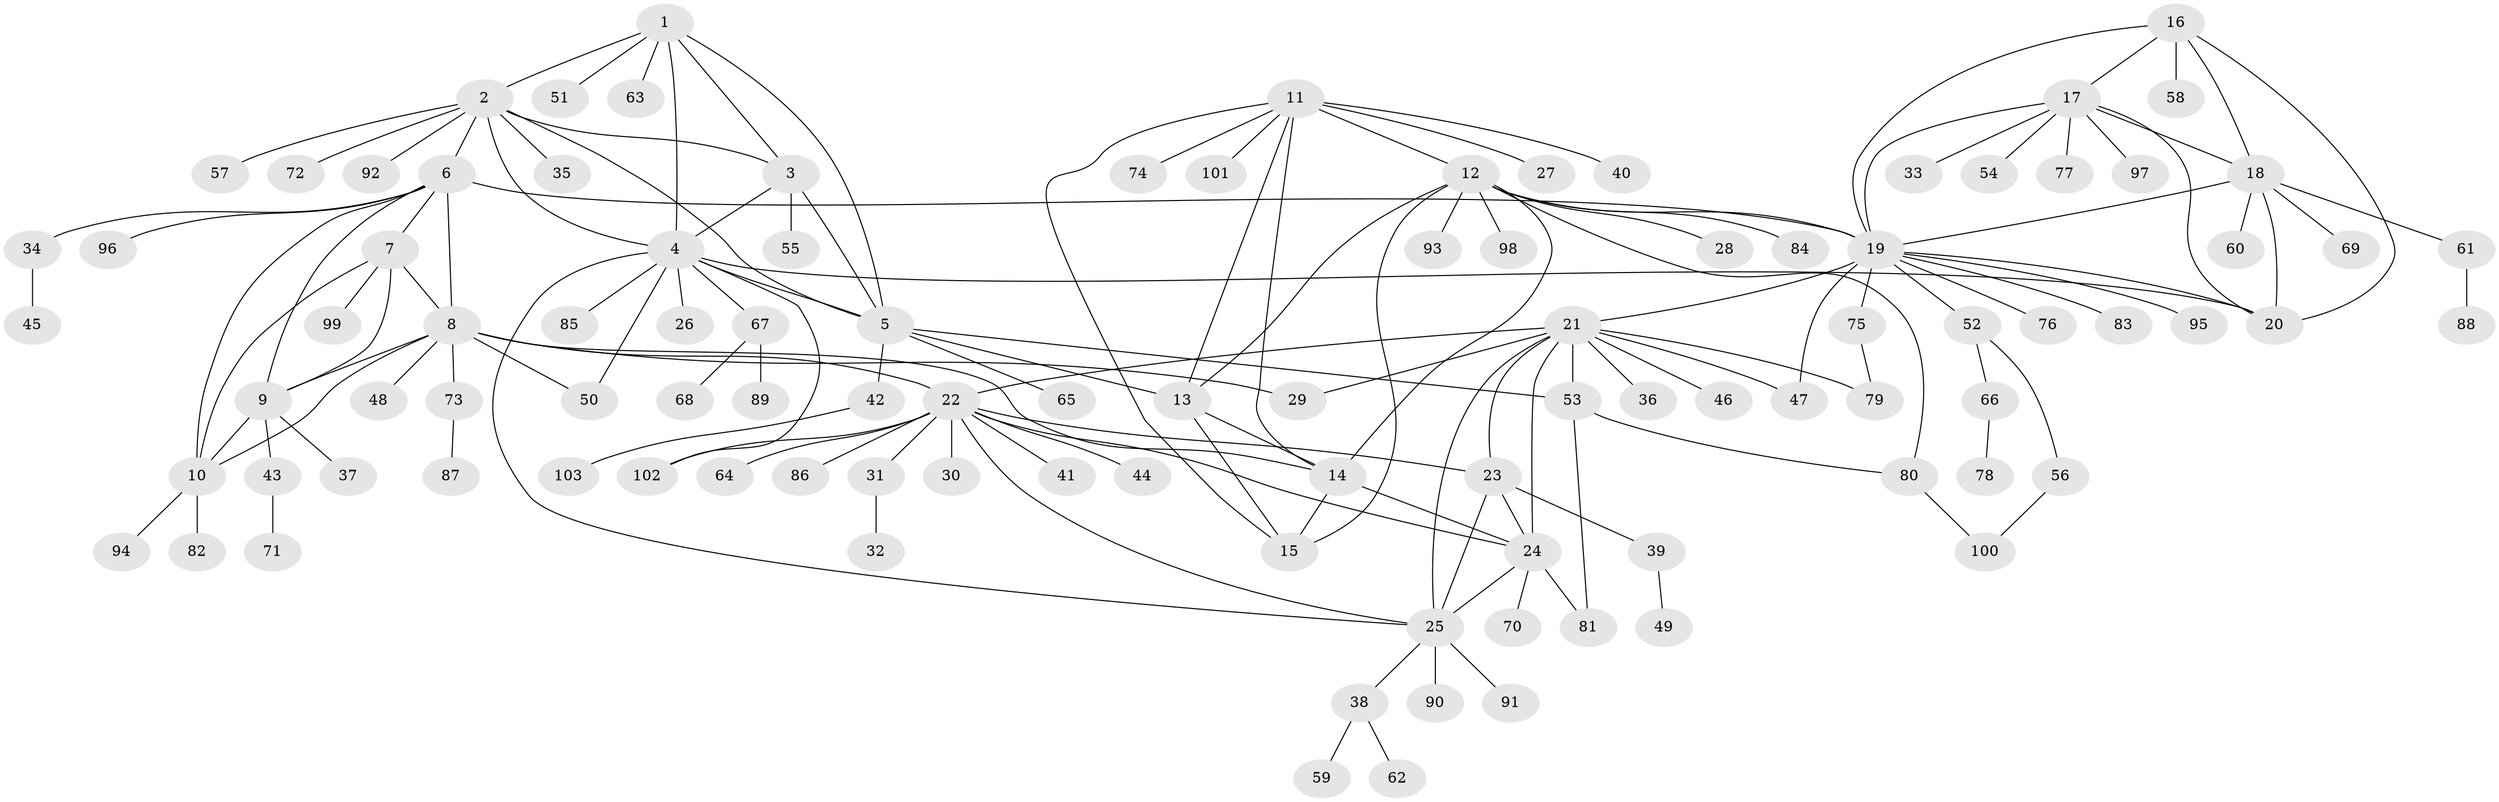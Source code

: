 // coarse degree distribution, {5: 0.08196721311475409, 9: 0.04918032786885246, 2: 0.11475409836065574, 8: 0.03278688524590164, 4: 0.03278688524590164, 1: 0.5245901639344263, 3: 0.04918032786885246, 6: 0.08196721311475409, 10: 0.01639344262295082, 7: 0.01639344262295082}
// Generated by graph-tools (version 1.1) at 2025/37/03/04/25 23:37:39]
// undirected, 103 vertices, 147 edges
graph export_dot {
  node [color=gray90,style=filled];
  1;
  2;
  3;
  4;
  5;
  6;
  7;
  8;
  9;
  10;
  11;
  12;
  13;
  14;
  15;
  16;
  17;
  18;
  19;
  20;
  21;
  22;
  23;
  24;
  25;
  26;
  27;
  28;
  29;
  30;
  31;
  32;
  33;
  34;
  35;
  36;
  37;
  38;
  39;
  40;
  41;
  42;
  43;
  44;
  45;
  46;
  47;
  48;
  49;
  50;
  51;
  52;
  53;
  54;
  55;
  56;
  57;
  58;
  59;
  60;
  61;
  62;
  63;
  64;
  65;
  66;
  67;
  68;
  69;
  70;
  71;
  72;
  73;
  74;
  75;
  76;
  77;
  78;
  79;
  80;
  81;
  82;
  83;
  84;
  85;
  86;
  87;
  88;
  89;
  90;
  91;
  92;
  93;
  94;
  95;
  96;
  97;
  98;
  99;
  100;
  101;
  102;
  103;
  1 -- 2;
  1 -- 3;
  1 -- 4;
  1 -- 5;
  1 -- 51;
  1 -- 63;
  2 -- 3;
  2 -- 4;
  2 -- 5;
  2 -- 6;
  2 -- 35;
  2 -- 57;
  2 -- 72;
  2 -- 92;
  3 -- 4;
  3 -- 5;
  3 -- 55;
  4 -- 5;
  4 -- 20;
  4 -- 25;
  4 -- 26;
  4 -- 50;
  4 -- 67;
  4 -- 85;
  4 -- 102;
  5 -- 13;
  5 -- 42;
  5 -- 53;
  5 -- 65;
  6 -- 7;
  6 -- 8;
  6 -- 9;
  6 -- 10;
  6 -- 19;
  6 -- 34;
  6 -- 96;
  7 -- 8;
  7 -- 9;
  7 -- 10;
  7 -- 99;
  8 -- 9;
  8 -- 10;
  8 -- 14;
  8 -- 22;
  8 -- 29;
  8 -- 48;
  8 -- 50;
  8 -- 73;
  9 -- 10;
  9 -- 37;
  9 -- 43;
  10 -- 82;
  10 -- 94;
  11 -- 12;
  11 -- 13;
  11 -- 14;
  11 -- 15;
  11 -- 27;
  11 -- 40;
  11 -- 74;
  11 -- 101;
  12 -- 13;
  12 -- 14;
  12 -- 15;
  12 -- 19;
  12 -- 28;
  12 -- 80;
  12 -- 84;
  12 -- 93;
  12 -- 98;
  13 -- 14;
  13 -- 15;
  14 -- 15;
  14 -- 24;
  16 -- 17;
  16 -- 18;
  16 -- 19;
  16 -- 20;
  16 -- 58;
  17 -- 18;
  17 -- 19;
  17 -- 20;
  17 -- 33;
  17 -- 54;
  17 -- 77;
  17 -- 97;
  18 -- 19;
  18 -- 20;
  18 -- 60;
  18 -- 61;
  18 -- 69;
  19 -- 20;
  19 -- 21;
  19 -- 47;
  19 -- 52;
  19 -- 75;
  19 -- 76;
  19 -- 83;
  19 -- 95;
  21 -- 22;
  21 -- 23;
  21 -- 24;
  21 -- 25;
  21 -- 29;
  21 -- 36;
  21 -- 46;
  21 -- 47;
  21 -- 53;
  21 -- 79;
  22 -- 23;
  22 -- 24;
  22 -- 25;
  22 -- 30;
  22 -- 31;
  22 -- 41;
  22 -- 44;
  22 -- 64;
  22 -- 86;
  22 -- 102;
  23 -- 24;
  23 -- 25;
  23 -- 39;
  24 -- 25;
  24 -- 70;
  24 -- 81;
  25 -- 38;
  25 -- 90;
  25 -- 91;
  31 -- 32;
  34 -- 45;
  38 -- 59;
  38 -- 62;
  39 -- 49;
  42 -- 103;
  43 -- 71;
  52 -- 56;
  52 -- 66;
  53 -- 80;
  53 -- 81;
  56 -- 100;
  61 -- 88;
  66 -- 78;
  67 -- 68;
  67 -- 89;
  73 -- 87;
  75 -- 79;
  80 -- 100;
}
